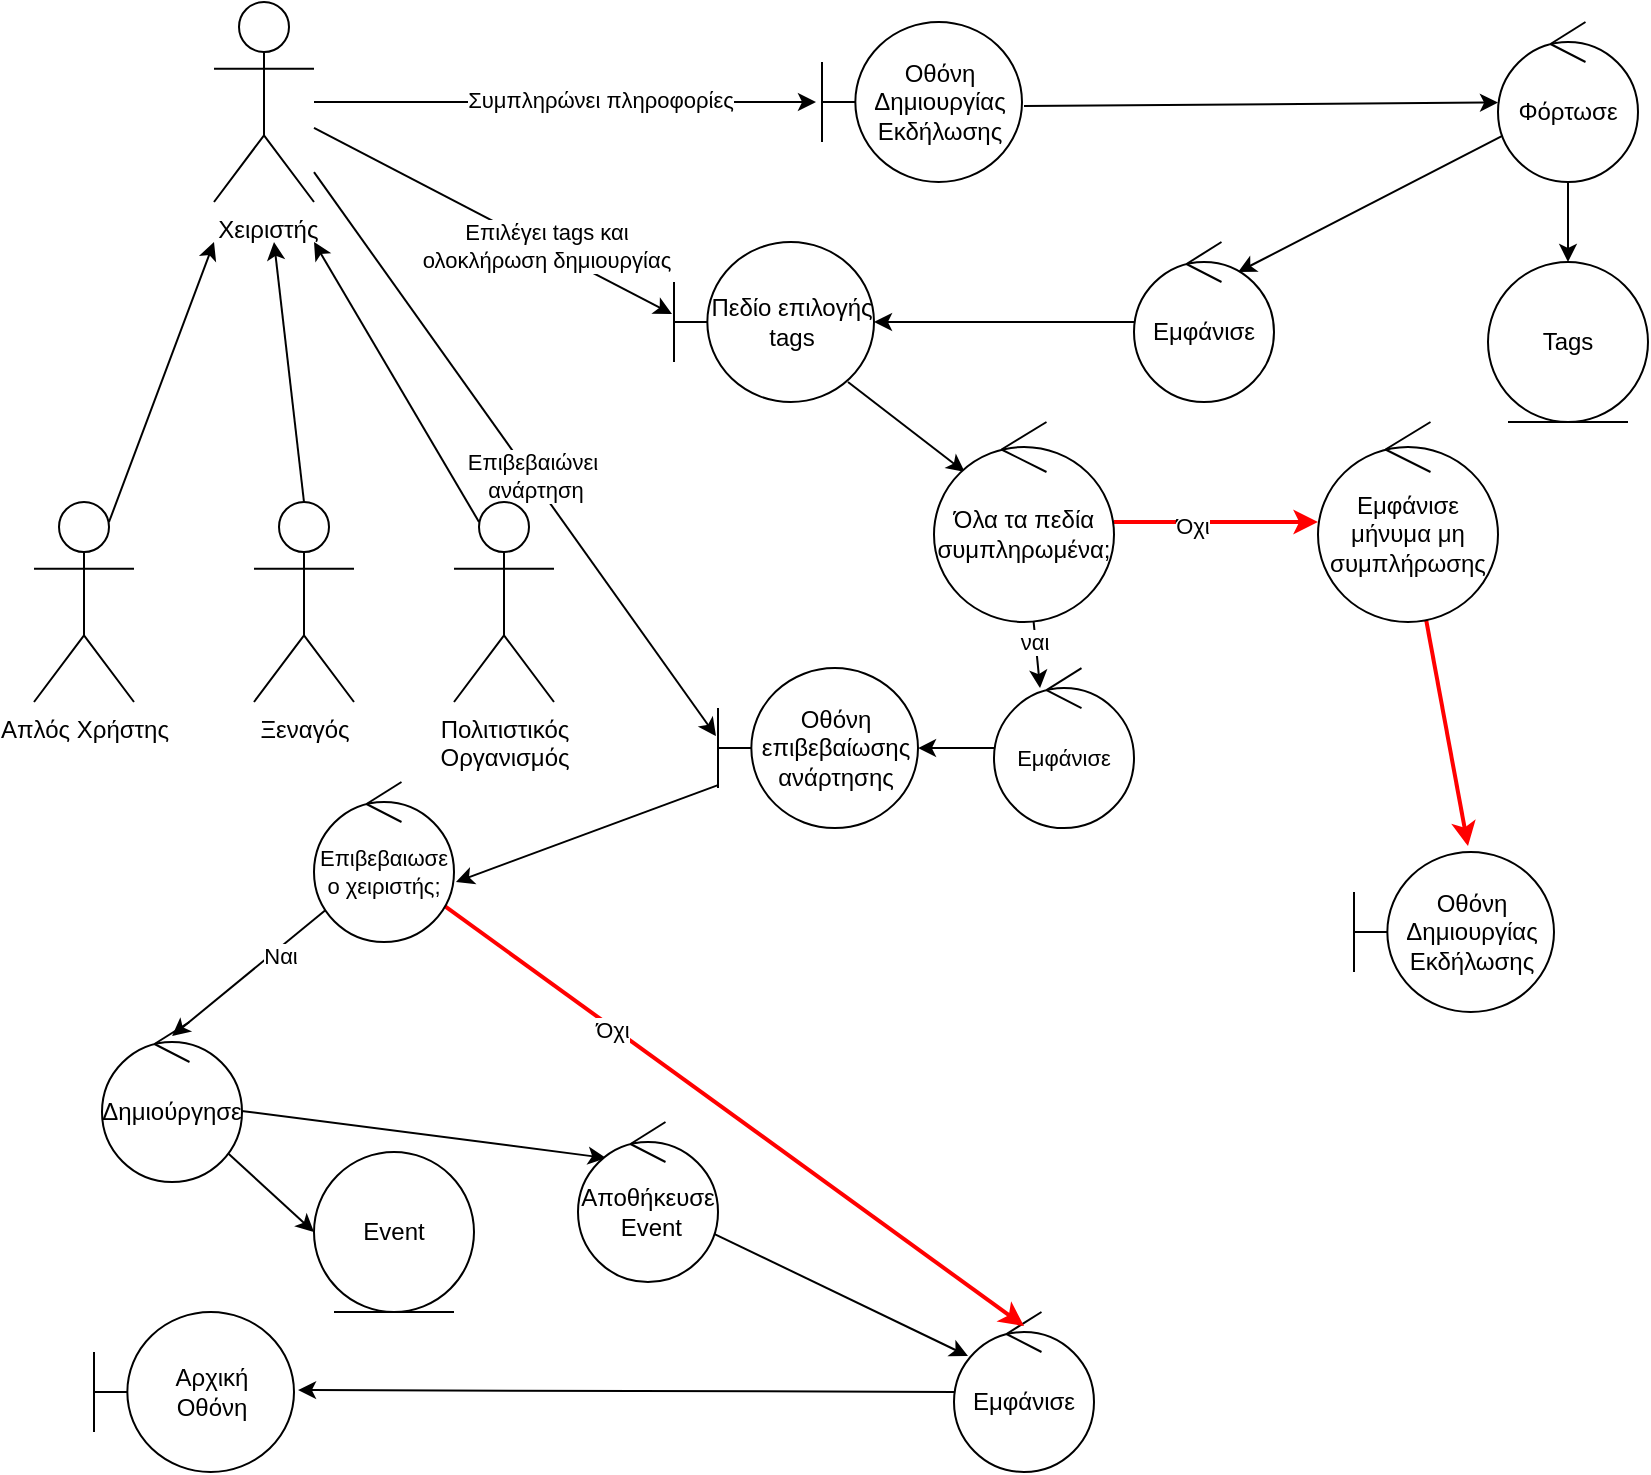 <mxfile version="21.2.0" type="device">
  <diagram name="Page-1" id="zapa7KV8a7RlVslvvhAN">
    <mxGraphModel dx="880" dy="452" grid="1" gridSize="10" guides="1" tooltips="1" connect="1" arrows="1" fold="1" page="1" pageScale="1" pageWidth="827" pageHeight="1169" math="0" shadow="0">
      <root>
        <mxCell id="0" />
        <mxCell id="1" parent="0" />
        <mxCell id="bD8-YBU_n-V9kNYaD_5w-16" style="edgeStyle=orthogonalEdgeStyle;rounded=0;orthogonalLoop=1;jettySize=auto;html=1;entryX=-0.03;entryY=0.5;entryDx=0;entryDy=0;entryPerimeter=0;" parent="1" source="bD8-YBU_n-V9kNYaD_5w-4" target="bD8-YBU_n-V9kNYaD_5w-15" edge="1">
          <mxGeometry relative="1" as="geometry" />
        </mxCell>
        <mxCell id="bD8-YBU_n-V9kNYaD_5w-17" value="Συμπληρώνει πληροφορίες" style="edgeLabel;html=1;align=center;verticalAlign=middle;resizable=0;points=[];" parent="bD8-YBU_n-V9kNYaD_5w-16" vertex="1" connectable="0">
          <mxGeometry x="0.136" y="1" relative="1" as="geometry">
            <mxPoint as="offset" />
          </mxGeometry>
        </mxCell>
        <mxCell id="bD8-YBU_n-V9kNYaD_5w-28" style="edgeStyle=none;shape=connector;rounded=0;orthogonalLoop=1;jettySize=auto;html=1;entryX=-0.01;entryY=0.45;entryDx=0;entryDy=0;entryPerimeter=0;labelBackgroundColor=default;strokeColor=default;fontFamily=Helvetica;fontSize=11;fontColor=default;endArrow=classic;" parent="1" source="bD8-YBU_n-V9kNYaD_5w-4" target="bD8-YBU_n-V9kNYaD_5w-25" edge="1">
          <mxGeometry relative="1" as="geometry" />
        </mxCell>
        <mxCell id="bD8-YBU_n-V9kNYaD_5w-29" value="&lt;div&gt;Επιλέγει tags και &lt;br&gt;&lt;/div&gt;&lt;div&gt;ολοκλήρωση δημιουργίας&lt;br&gt;&lt;/div&gt;" style="edgeLabel;html=1;align=center;verticalAlign=middle;resizable=0;points=[];fontSize=11;fontFamily=Helvetica;fontColor=default;" parent="bD8-YBU_n-V9kNYaD_5w-28" vertex="1" connectable="0">
          <mxGeometry x="0.282" y="1" relative="1" as="geometry">
            <mxPoint as="offset" />
          </mxGeometry>
        </mxCell>
        <mxCell id="bD8-YBU_n-V9kNYaD_5w-45" style="edgeStyle=none;shape=connector;rounded=0;orthogonalLoop=1;jettySize=auto;html=1;entryX=-0.01;entryY=0.425;entryDx=0;entryDy=0;entryPerimeter=0;labelBackgroundColor=default;strokeColor=default;fontFamily=Helvetica;fontSize=11;fontColor=default;endArrow=classic;" parent="1" source="bD8-YBU_n-V9kNYaD_5w-4" target="bD8-YBU_n-V9kNYaD_5w-42" edge="1">
          <mxGeometry relative="1" as="geometry" />
        </mxCell>
        <mxCell id="bD8-YBU_n-V9kNYaD_5w-46" value="&lt;div&gt;Επιβεβαιώνει&lt;/div&gt;&lt;div&gt;&amp;nbsp;ανάρτηση&lt;/div&gt;" style="edgeLabel;html=1;align=center;verticalAlign=middle;resizable=0;points=[];fontSize=11;fontFamily=Helvetica;fontColor=default;" parent="bD8-YBU_n-V9kNYaD_5w-45" vertex="1" connectable="0">
          <mxGeometry x="0.077" relative="1" as="geometry">
            <mxPoint as="offset" />
          </mxGeometry>
        </mxCell>
        <mxCell id="bD8-YBU_n-V9kNYaD_5w-4" value="&amp;nbsp;Χειριστής " style="shape=umlActor;verticalLabelPosition=bottom;verticalAlign=top;html=1;outlineConnect=0;" parent="1" vertex="1">
          <mxGeometry x="110" y="80" width="50" height="100" as="geometry" />
        </mxCell>
        <mxCell id="bD8-YBU_n-V9kNYaD_5w-11" style="rounded=0;orthogonalLoop=1;jettySize=auto;html=1;exitX=0.75;exitY=0.1;exitDx=0;exitDy=0;exitPerimeter=0;" parent="1" source="bD8-YBU_n-V9kNYaD_5w-8" edge="1">
          <mxGeometry relative="1" as="geometry">
            <mxPoint x="110" y="200" as="targetPoint" />
          </mxGeometry>
        </mxCell>
        <mxCell id="bD8-YBU_n-V9kNYaD_5w-8" value="Απλός Χρήστης" style="shape=umlActor;verticalLabelPosition=bottom;verticalAlign=top;html=1;outlineConnect=0;" parent="1" vertex="1">
          <mxGeometry x="20" y="330" width="50" height="100" as="geometry" />
        </mxCell>
        <mxCell id="bD8-YBU_n-V9kNYaD_5w-12" style="rounded=0;orthogonalLoop=1;jettySize=auto;html=1;exitX=0.5;exitY=0;exitDx=0;exitDy=0;exitPerimeter=0;" parent="1" source="bD8-YBU_n-V9kNYaD_5w-9" edge="1">
          <mxGeometry relative="1" as="geometry">
            <mxPoint x="140" y="200" as="targetPoint" />
            <mxPoint x="150" y="310" as="sourcePoint" />
          </mxGeometry>
        </mxCell>
        <mxCell id="bD8-YBU_n-V9kNYaD_5w-9" value="Ξεναγός" style="shape=umlActor;verticalLabelPosition=bottom;verticalAlign=top;html=1;outlineConnect=0;" parent="1" vertex="1">
          <mxGeometry x="130" y="330" width="50" height="100" as="geometry" />
        </mxCell>
        <mxCell id="bD8-YBU_n-V9kNYaD_5w-13" style="rounded=0;orthogonalLoop=1;jettySize=auto;html=1;exitX=0.25;exitY=0.1;exitDx=0;exitDy=0;exitPerimeter=0;" parent="1" source="bD8-YBU_n-V9kNYaD_5w-10" edge="1">
          <mxGeometry relative="1" as="geometry">
            <mxPoint x="160" y="200" as="targetPoint" />
          </mxGeometry>
        </mxCell>
        <mxCell id="bD8-YBU_n-V9kNYaD_5w-10" value="&lt;div&gt;Πολιτιστικός&lt;/div&gt;&lt;div&gt;Οργανισμός&lt;/div&gt;" style="shape=umlActor;verticalLabelPosition=bottom;verticalAlign=top;html=1;outlineConnect=0;" parent="1" vertex="1">
          <mxGeometry x="230" y="330" width="50" height="100" as="geometry" />
        </mxCell>
        <mxCell id="bD8-YBU_n-V9kNYaD_5w-20" style="rounded=0;orthogonalLoop=1;jettySize=auto;html=1;exitX=1.01;exitY=0.525;exitDx=0;exitDy=0;exitPerimeter=0;" parent="1" source="bD8-YBU_n-V9kNYaD_5w-15" target="bD8-YBU_n-V9kNYaD_5w-19" edge="1">
          <mxGeometry relative="1" as="geometry">
            <mxPoint x="656" y="130" as="sourcePoint" />
          </mxGeometry>
        </mxCell>
        <mxCell id="bD8-YBU_n-V9kNYaD_5w-15" value="Οθόνη Δημιουργίας Εκδήλωσης" style="shape=umlBoundary;whiteSpace=wrap;html=1;" parent="1" vertex="1">
          <mxGeometry x="414" y="90" width="100" height="80" as="geometry" />
        </mxCell>
        <mxCell id="bD8-YBU_n-V9kNYaD_5w-22" style="rounded=0;orthogonalLoop=1;jettySize=auto;html=1;entryX=0.743;entryY=0.188;entryDx=0;entryDy=0;entryPerimeter=0;" parent="1" source="bD8-YBU_n-V9kNYaD_5w-19" target="bD8-YBU_n-V9kNYaD_5w-23" edge="1">
          <mxGeometry relative="1" as="geometry" />
        </mxCell>
        <mxCell id="EJSe9BqPJiRUVrL9kicL-1" style="edgeStyle=orthogonalEdgeStyle;rounded=0;orthogonalLoop=1;jettySize=auto;html=1;entryX=0.5;entryY=0;entryDx=0;entryDy=0;" parent="1" source="bD8-YBU_n-V9kNYaD_5w-19" target="bD8-YBU_n-V9kNYaD_5w-21" edge="1">
          <mxGeometry relative="1" as="geometry" />
        </mxCell>
        <mxCell id="bD8-YBU_n-V9kNYaD_5w-19" value="Φόρτωσε" style="ellipse;shape=umlControl;whiteSpace=wrap;html=1;" parent="1" vertex="1">
          <mxGeometry x="752" y="90" width="70" height="80" as="geometry" />
        </mxCell>
        <mxCell id="bD8-YBU_n-V9kNYaD_5w-21" value="Tags" style="ellipse;shape=umlEntity;whiteSpace=wrap;html=1;" parent="1" vertex="1">
          <mxGeometry x="747" y="210" width="80" height="80" as="geometry" />
        </mxCell>
        <mxCell id="bD8-YBU_n-V9kNYaD_5w-26" style="edgeStyle=none;shape=connector;rounded=0;orthogonalLoop=1;jettySize=auto;html=1;entryX=1;entryY=0.5;entryDx=0;entryDy=0;entryPerimeter=0;labelBackgroundColor=default;strokeColor=default;fontFamily=Helvetica;fontSize=11;fontColor=default;endArrow=classic;" parent="1" source="bD8-YBU_n-V9kNYaD_5w-23" target="bD8-YBU_n-V9kNYaD_5w-25" edge="1">
          <mxGeometry relative="1" as="geometry" />
        </mxCell>
        <mxCell id="bD8-YBU_n-V9kNYaD_5w-23" value="Εμφάνισε" style="ellipse;shape=umlControl;whiteSpace=wrap;html=1;" parent="1" vertex="1">
          <mxGeometry x="570" y="200" width="70" height="80" as="geometry" />
        </mxCell>
        <mxCell id="bD8-YBU_n-V9kNYaD_5w-31" style="edgeStyle=none;shape=connector;rounded=0;orthogonalLoop=1;jettySize=auto;html=1;entryX=0.171;entryY=0.25;entryDx=0;entryDy=0;entryPerimeter=0;labelBackgroundColor=default;strokeColor=default;fontFamily=Helvetica;fontSize=11;fontColor=default;endArrow=classic;exitX=0.87;exitY=0.875;exitDx=0;exitDy=0;exitPerimeter=0;" parent="1" source="bD8-YBU_n-V9kNYaD_5w-25" target="bD8-YBU_n-V9kNYaD_5w-30" edge="1">
          <mxGeometry relative="1" as="geometry" />
        </mxCell>
        <mxCell id="bD8-YBU_n-V9kNYaD_5w-25" value="Πεδίο επιλογής tags" style="shape=umlBoundary;whiteSpace=wrap;html=1;" parent="1" vertex="1">
          <mxGeometry x="340" y="200" width="100" height="80" as="geometry" />
        </mxCell>
        <mxCell id="bD8-YBU_n-V9kNYaD_5w-33" style="edgeStyle=none;shape=connector;rounded=0;orthogonalLoop=1;jettySize=auto;html=1;labelBackgroundColor=default;strokeColor=default;fontFamily=Helvetica;fontSize=11;fontColor=default;endArrow=classic;entryX=0.329;entryY=0.125;entryDx=0;entryDy=0;entryPerimeter=0;" parent="1" source="bD8-YBU_n-V9kNYaD_5w-30" target="bD8-YBU_n-V9kNYaD_5w-41" edge="1">
          <mxGeometry relative="1" as="geometry">
            <mxPoint x="619.609" y="435.099" as="targetPoint" />
          </mxGeometry>
        </mxCell>
        <mxCell id="bD8-YBU_n-V9kNYaD_5w-35" value="ναι" style="edgeLabel;html=1;align=center;verticalAlign=middle;resizable=0;points=[];fontSize=11;fontFamily=Helvetica;fontColor=default;" parent="bD8-YBU_n-V9kNYaD_5w-33" vertex="1" connectable="0">
          <mxGeometry x="-0.429" y="-1" relative="1" as="geometry">
            <mxPoint as="offset" />
          </mxGeometry>
        </mxCell>
        <mxCell id="cBhaB2CVJODFtWnFs59b-3" style="rounded=0;orthogonalLoop=1;jettySize=auto;html=1;strokeColor=#FF0000;strokeWidth=2;" parent="1" source="bD8-YBU_n-V9kNYaD_5w-30" target="cBhaB2CVJODFtWnFs59b-2" edge="1">
          <mxGeometry relative="1" as="geometry" />
        </mxCell>
        <mxCell id="cBhaB2CVJODFtWnFs59b-4" value="Όχι" style="edgeLabel;html=1;align=center;verticalAlign=middle;resizable=0;points=[];fontSize=11;fontFamily=Helvetica;fontColor=default;" parent="cBhaB2CVJODFtWnFs59b-3" vertex="1" connectable="0">
          <mxGeometry x="-0.24" y="-2" relative="1" as="geometry">
            <mxPoint as="offset" />
          </mxGeometry>
        </mxCell>
        <mxCell id="bD8-YBU_n-V9kNYaD_5w-30" value="Όλα τα πεδία συμπληρωμένα;" style="ellipse;shape=umlControl;whiteSpace=wrap;html=1;" parent="1" vertex="1">
          <mxGeometry x="470" y="290" width="90" height="100" as="geometry" />
        </mxCell>
        <mxCell id="cBhaB2CVJODFtWnFs59b-8" style="edgeStyle=none;shape=connector;rounded=0;orthogonalLoop=1;jettySize=auto;html=1;entryX=0.5;entryY=0.15;entryDx=0;entryDy=0;entryPerimeter=0;labelBackgroundColor=default;strokeColor=#FF0000;fontFamily=Helvetica;fontSize=11;fontColor=default;endArrow=classic;strokeWidth=2;" parent="1" target="cBhaB2CVJODFtWnFs59b-7" edge="1">
          <mxGeometry relative="1" as="geometry">
            <mxPoint x="646.025" y="499.984" as="sourcePoint" />
          </mxGeometry>
        </mxCell>
        <mxCell id="cBhaB2CVJODFtWnFs59b-9" value="&amp;nbsp;Όχι" style="edgeLabel;html=1;align=center;verticalAlign=middle;resizable=0;points=[];fontSize=11;fontFamily=Helvetica;fontColor=default;" parent="cBhaB2CVJODFtWnFs59b-8" vertex="1" connectable="0">
          <mxGeometry x="-0.342" y="2" relative="1" as="geometry">
            <mxPoint as="offset" />
          </mxGeometry>
        </mxCell>
        <mxCell id="bD8-YBU_n-V9kNYaD_5w-43" style="edgeStyle=none;shape=connector;rounded=0;orthogonalLoop=1;jettySize=auto;html=1;labelBackgroundColor=default;strokeColor=default;fontFamily=Helvetica;fontSize=11;fontColor=default;endArrow=classic;" parent="1" source="bD8-YBU_n-V9kNYaD_5w-41" target="bD8-YBU_n-V9kNYaD_5w-42" edge="1">
          <mxGeometry relative="1" as="geometry" />
        </mxCell>
        <mxCell id="bD8-YBU_n-V9kNYaD_5w-41" value="Εμφάνισε" style="ellipse;shape=umlControl;whiteSpace=wrap;html=1;fontFamily=Helvetica;fontSize=11;fontColor=default;" parent="1" vertex="1">
          <mxGeometry x="500" y="413.04" width="70" height="80" as="geometry" />
        </mxCell>
        <mxCell id="cBhaB2CVJODFtWnFs59b-13" style="edgeStyle=none;shape=connector;rounded=0;orthogonalLoop=1;jettySize=auto;html=1;entryX=1.014;entryY=0.625;entryDx=0;entryDy=0;entryPerimeter=0;labelBackgroundColor=default;strokeColor=default;fontFamily=Helvetica;fontSize=11;fontColor=default;endArrow=classic;" parent="1" source="bD8-YBU_n-V9kNYaD_5w-42" target="cBhaB2CVJODFtWnFs59b-12" edge="1">
          <mxGeometry relative="1" as="geometry" />
        </mxCell>
        <mxCell id="bD8-YBU_n-V9kNYaD_5w-42" value="Οθόνη επιβεβαίωσης ανάρτησης" style="shape=umlBoundary;whiteSpace=wrap;html=1;" parent="1" vertex="1">
          <mxGeometry x="362" y="413.04" width="100" height="80" as="geometry" />
        </mxCell>
        <mxCell id="bD8-YBU_n-V9kNYaD_5w-50" style="edgeStyle=none;shape=connector;rounded=0;orthogonalLoop=1;jettySize=auto;html=1;entryX=0;entryY=0.5;entryDx=0;entryDy=0;labelBackgroundColor=default;strokeColor=default;fontFamily=Helvetica;fontSize=11;fontColor=default;endArrow=classic;" parent="1" source="bD8-YBU_n-V9kNYaD_5w-47" target="bD8-YBU_n-V9kNYaD_5w-49" edge="1">
          <mxGeometry relative="1" as="geometry" />
        </mxCell>
        <mxCell id="3yDAeZB4MA_I9lqlWy7c-1" style="rounded=0;orthogonalLoop=1;jettySize=auto;html=1;entryX=0.2;entryY=0.225;entryDx=0;entryDy=0;entryPerimeter=0;" parent="1" source="bD8-YBU_n-V9kNYaD_5w-47" target="bD8-YBU_n-V9kNYaD_5w-51" edge="1">
          <mxGeometry relative="1" as="geometry" />
        </mxCell>
        <mxCell id="bD8-YBU_n-V9kNYaD_5w-47" value="Δημιούργησε" style="ellipse;shape=umlControl;whiteSpace=wrap;html=1;" parent="1" vertex="1">
          <mxGeometry x="54" y="590" width="70" height="80" as="geometry" />
        </mxCell>
        <mxCell id="bD8-YBU_n-V9kNYaD_5w-49" value="Event" style="ellipse;shape=umlEntity;whiteSpace=wrap;html=1;" parent="1" vertex="1">
          <mxGeometry x="160" y="655" width="80" height="80" as="geometry" />
        </mxCell>
        <mxCell id="bD8-YBU_n-V9kNYaD_5w-55" style="edgeStyle=none;shape=connector;rounded=0;orthogonalLoop=1;jettySize=auto;html=1;entryX=0.1;entryY=0.275;entryDx=0;entryDy=0;entryPerimeter=0;labelBackgroundColor=default;strokeColor=default;fontFamily=Helvetica;fontSize=11;fontColor=default;endArrow=classic;" parent="1" source="bD8-YBU_n-V9kNYaD_5w-51" target="bD8-YBU_n-V9kNYaD_5w-54" edge="1">
          <mxGeometry relative="1" as="geometry" />
        </mxCell>
        <mxCell id="bD8-YBU_n-V9kNYaD_5w-51" value="&lt;div&gt;Αποθήκευσε&lt;/div&gt;&lt;div&gt;&amp;nbsp;Event&lt;/div&gt;" style="ellipse;shape=umlControl;whiteSpace=wrap;html=1;" parent="1" vertex="1">
          <mxGeometry x="292" y="640" width="70" height="80" as="geometry" />
        </mxCell>
        <mxCell id="bD8-YBU_n-V9kNYaD_5w-53" value="&lt;div&gt;Αρχική&lt;/div&gt;&lt;div&gt;Οθόνη&lt;br&gt;&lt;/div&gt;" style="shape=umlBoundary;whiteSpace=wrap;html=1;" parent="1" vertex="1">
          <mxGeometry x="50" y="735" width="100" height="80" as="geometry" />
        </mxCell>
        <mxCell id="bD8-YBU_n-V9kNYaD_5w-56" style="edgeStyle=none;shape=connector;rounded=0;orthogonalLoop=1;jettySize=auto;html=1;entryX=1.02;entryY=0.488;entryDx=0;entryDy=0;entryPerimeter=0;labelBackgroundColor=default;strokeColor=default;fontFamily=Helvetica;fontSize=11;fontColor=default;endArrow=classic;" parent="1" source="bD8-YBU_n-V9kNYaD_5w-54" target="bD8-YBU_n-V9kNYaD_5w-53" edge="1">
          <mxGeometry relative="1" as="geometry" />
        </mxCell>
        <mxCell id="bD8-YBU_n-V9kNYaD_5w-54" value="Εμφάνισε" style="ellipse;shape=umlControl;whiteSpace=wrap;html=1;" parent="1" vertex="1">
          <mxGeometry x="480" y="735" width="70" height="80" as="geometry" />
        </mxCell>
        <mxCell id="cBhaB2CVJODFtWnFs59b-6" style="edgeStyle=none;shape=connector;rounded=0;orthogonalLoop=1;jettySize=auto;html=1;labelBackgroundColor=default;strokeColor=#FF0000;fontFamily=Helvetica;fontSize=11;fontColor=default;endArrow=classic;entryX=0.57;entryY=-0.037;entryDx=0;entryDy=0;entryPerimeter=0;strokeWidth=2;" parent="1" source="cBhaB2CVJODFtWnFs59b-2" target="cBhaB2CVJODFtWnFs59b-5" edge="1">
          <mxGeometry relative="1" as="geometry" />
        </mxCell>
        <mxCell id="cBhaB2CVJODFtWnFs59b-2" value="Εμφάνισε μήνυμα μη συμπλήρωσης" style="ellipse;shape=umlControl;whiteSpace=wrap;html=1;" parent="1" vertex="1">
          <mxGeometry x="662" y="290" width="90" height="100" as="geometry" />
        </mxCell>
        <mxCell id="cBhaB2CVJODFtWnFs59b-5" value="Οθόνη Δημιουργίας Εκδήλωσης" style="shape=umlBoundary;whiteSpace=wrap;html=1;" parent="1" vertex="1">
          <mxGeometry x="680" y="505" width="100" height="80" as="geometry" />
        </mxCell>
        <mxCell id="cBhaB2CVJODFtWnFs59b-14" style="edgeStyle=none;shape=connector;rounded=0;orthogonalLoop=1;jettySize=auto;html=1;entryX=0.5;entryY=0.088;entryDx=0;entryDy=0;entryPerimeter=0;labelBackgroundColor=default;strokeColor=default;fontFamily=Helvetica;fontSize=11;fontColor=default;endArrow=classic;" parent="1" source="cBhaB2CVJODFtWnFs59b-12" target="bD8-YBU_n-V9kNYaD_5w-47" edge="1">
          <mxGeometry relative="1" as="geometry" />
        </mxCell>
        <mxCell id="cBhaB2CVJODFtWnFs59b-15" value="Ναι" style="edgeLabel;html=1;align=center;verticalAlign=middle;resizable=0;points=[];fontSize=11;fontFamily=Helvetica;fontColor=default;" parent="cBhaB2CVJODFtWnFs59b-14" vertex="1" connectable="0">
          <mxGeometry x="-0.318" y="2" relative="1" as="geometry">
            <mxPoint x="1" as="offset" />
          </mxGeometry>
        </mxCell>
        <mxCell id="cBhaB2CVJODFtWnFs59b-16" style="edgeStyle=none;shape=connector;rounded=0;orthogonalLoop=1;jettySize=auto;html=1;labelBackgroundColor=default;strokeColor=#FF0000;fontFamily=Helvetica;fontSize=11;fontColor=default;endArrow=classic;entryX=0.5;entryY=0.088;entryDx=0;entryDy=0;entryPerimeter=0;strokeWidth=2;" parent="1" source="cBhaB2CVJODFtWnFs59b-12" target="bD8-YBU_n-V9kNYaD_5w-54" edge="1">
          <mxGeometry relative="1" as="geometry">
            <mxPoint x="470" y="730" as="targetPoint" />
          </mxGeometry>
        </mxCell>
        <mxCell id="cBhaB2CVJODFtWnFs59b-17" value="Όχι" style="edgeLabel;html=1;align=center;verticalAlign=middle;resizable=0;points=[];fontSize=11;fontFamily=Helvetica;fontColor=default;" parent="cBhaB2CVJODFtWnFs59b-16" vertex="1" connectable="0">
          <mxGeometry x="-0.414" y="-1" relative="1" as="geometry">
            <mxPoint as="offset" />
          </mxGeometry>
        </mxCell>
        <mxCell id="cBhaB2CVJODFtWnFs59b-12" value="Επιβεβαιωσε ο χειριστής;" style="ellipse;shape=umlControl;whiteSpace=wrap;html=1;fontFamily=Helvetica;fontSize=11;fontColor=default;" parent="1" vertex="1">
          <mxGeometry x="160" y="470" width="70" height="80" as="geometry" />
        </mxCell>
      </root>
    </mxGraphModel>
  </diagram>
</mxfile>
